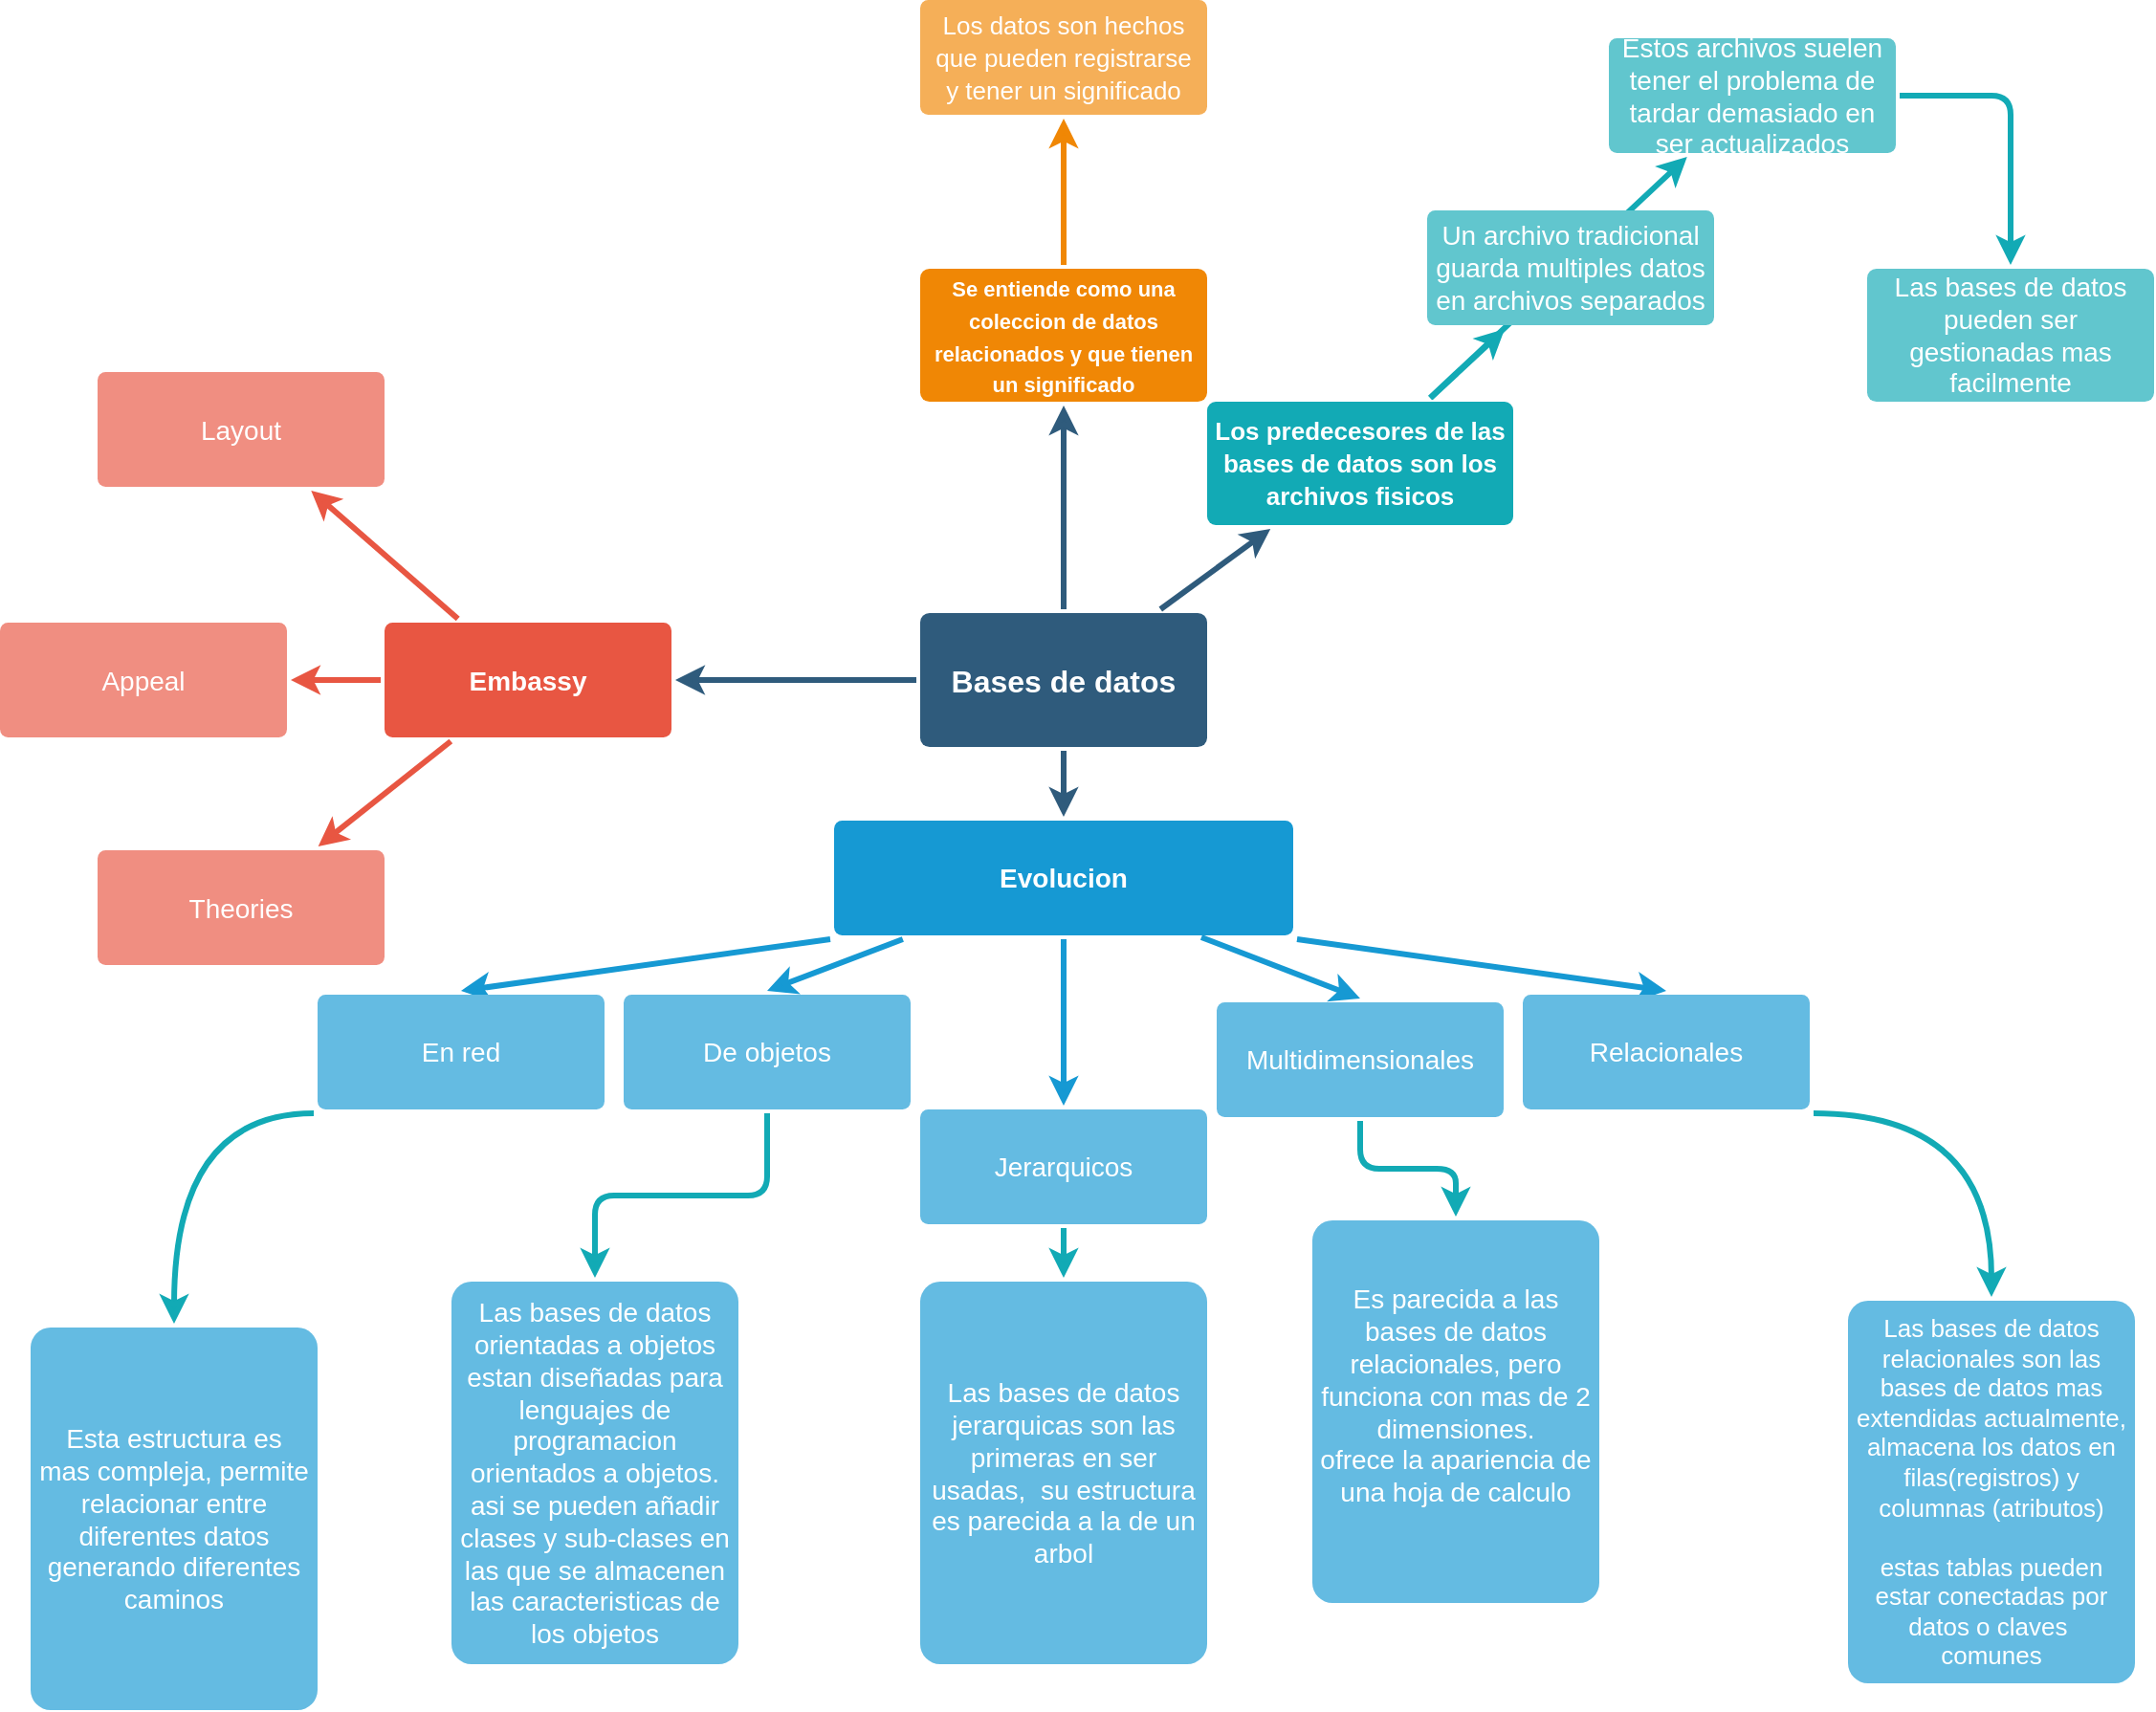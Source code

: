 <mxfile version="15.5.8" type="github">
  <diagram id="6a731a19-8d31-9384-78a2-239565b7b9f0" name="Page-1">
    <mxGraphModel dx="548" dy="658" grid="1" gridSize="10" guides="1" tooltips="1" connect="1" arrows="1" fold="1" page="1" pageScale="1" pageWidth="1169" pageHeight="827" background="none" math="0" shadow="0">
      <root>
        <mxCell id="0" />
        <mxCell id="1" parent="0" />
        <mxCell id="1745" value="" style="edgeStyle=none;rounded=0;jumpStyle=none;html=1;shadow=0;labelBackgroundColor=none;startArrow=none;startFill=0;endArrow=classic;endFill=1;jettySize=auto;orthogonalLoop=1;strokeColor=#2F5B7C;strokeWidth=3;fontFamily=Helvetica;fontSize=16;fontColor=#23445D;spacing=5;" parent="1" source="1749" target="1764" edge="1">
          <mxGeometry relative="1" as="geometry" />
        </mxCell>
        <mxCell id="1746" value="" style="edgeStyle=none;rounded=0;jumpStyle=none;html=1;shadow=0;labelBackgroundColor=none;startArrow=none;startFill=0;endArrow=classic;endFill=1;jettySize=auto;orthogonalLoop=1;strokeColor=#2F5B7C;strokeWidth=3;fontFamily=Helvetica;fontSize=16;fontColor=#23445D;spacing=5;" parent="1" source="1749" target="1771" edge="1">
          <mxGeometry relative="1" as="geometry" />
        </mxCell>
        <mxCell id="1747" value="" style="edgeStyle=none;rounded=0;jumpStyle=none;html=1;shadow=0;labelBackgroundColor=none;startArrow=none;startFill=0;endArrow=classic;endFill=1;jettySize=auto;orthogonalLoop=1;strokeColor=#2F5B7C;strokeWidth=3;fontFamily=Helvetica;fontSize=16;fontColor=#23445D;spacing=5;" parent="1" source="1749" target="1760" edge="1">
          <mxGeometry relative="1" as="geometry" />
        </mxCell>
        <mxCell id="1748" value="" style="edgeStyle=none;rounded=0;jumpStyle=none;html=1;shadow=0;labelBackgroundColor=none;startArrow=none;startFill=0;endArrow=classic;endFill=1;jettySize=auto;orthogonalLoop=1;strokeColor=#2F5B7C;strokeWidth=3;fontFamily=Helvetica;fontSize=16;fontColor=#23445D;spacing=5;" parent="1" source="1749" target="1753" edge="1">
          <mxGeometry relative="1" as="geometry" />
        </mxCell>
        <mxCell id="1749" value="Bases de datos" style="rounded=1;whiteSpace=wrap;html=1;shadow=0;labelBackgroundColor=none;strokeColor=none;strokeWidth=3;fillColor=#2F5B7C;fontFamily=Helvetica;fontSize=16;fontColor=#FFFFFF;align=center;fontStyle=1;spacing=5;arcSize=7;perimeterSpacing=2;" parent="1" vertex="1">
          <mxGeometry x="495" y="380.5" width="150" height="70" as="geometry" />
        </mxCell>
        <mxCell id="1750" value="" style="edgeStyle=none;rounded=1;jumpStyle=none;html=1;shadow=0;labelBackgroundColor=none;startArrow=none;startFill=0;jettySize=auto;orthogonalLoop=1;strokeColor=#E85642;strokeWidth=3;fontFamily=Helvetica;fontSize=14;fontColor=#FFFFFF;spacing=5;fontStyle=1;fillColor=#b0e3e6;" parent="1" source="1753" target="1756" edge="1">
          <mxGeometry relative="1" as="geometry" />
        </mxCell>
        <mxCell id="1751" value="" style="edgeStyle=none;rounded=1;jumpStyle=none;html=1;shadow=0;labelBackgroundColor=none;startArrow=none;startFill=0;jettySize=auto;orthogonalLoop=1;strokeColor=#E85642;strokeWidth=3;fontFamily=Helvetica;fontSize=14;fontColor=#FFFFFF;spacing=5;fontStyle=1;fillColor=#b0e3e6;" parent="1" source="1753" target="1755" edge="1">
          <mxGeometry relative="1" as="geometry" />
        </mxCell>
        <mxCell id="1752" value="" style="edgeStyle=none;rounded=1;jumpStyle=none;html=1;shadow=0;labelBackgroundColor=none;startArrow=none;startFill=0;jettySize=auto;orthogonalLoop=1;strokeColor=#E85642;strokeWidth=3;fontFamily=Helvetica;fontSize=14;fontColor=#FFFFFF;spacing=5;fontStyle=1;fillColor=#b0e3e6;" parent="1" source="1753" target="1754" edge="1">
          <mxGeometry relative="1" as="geometry" />
        </mxCell>
        <mxCell id="1753" value="Embassy" style="rounded=1;whiteSpace=wrap;html=1;shadow=0;labelBackgroundColor=none;strokeColor=none;strokeWidth=3;fillColor=#e85642;fontFamily=Helvetica;fontSize=14;fontColor=#FFFFFF;align=center;spacing=5;fontStyle=1;arcSize=7;perimeterSpacing=2;" parent="1" vertex="1">
          <mxGeometry x="215" y="385.5" width="150" height="60" as="geometry" />
        </mxCell>
        <mxCell id="1754" value="Theories" style="rounded=1;whiteSpace=wrap;html=1;shadow=0;labelBackgroundColor=none;strokeColor=none;strokeWidth=3;fillColor=#f08e81;fontFamily=Helvetica;fontSize=14;fontColor=#FFFFFF;align=center;spacing=5;fontStyle=0;arcSize=7;perimeterSpacing=2;" parent="1" vertex="1">
          <mxGeometry x="65" y="504.5" width="150" height="60" as="geometry" />
        </mxCell>
        <mxCell id="1755" value="Appeal" style="rounded=1;whiteSpace=wrap;html=1;shadow=0;labelBackgroundColor=none;strokeColor=none;strokeWidth=3;fillColor=#f08e81;fontFamily=Helvetica;fontSize=14;fontColor=#FFFFFF;align=center;spacing=5;fontStyle=0;arcSize=7;perimeterSpacing=2;" parent="1" vertex="1">
          <mxGeometry x="14" y="385.5" width="150" height="60" as="geometry" />
        </mxCell>
        <mxCell id="1756" value="Layout" style="rounded=1;whiteSpace=wrap;html=1;shadow=0;labelBackgroundColor=none;strokeColor=none;strokeWidth=3;fillColor=#f08e81;fontFamily=Helvetica;fontSize=14;fontColor=#FFFFFF;align=center;spacing=5;fontStyle=0;arcSize=7;perimeterSpacing=2;" parent="1" vertex="1">
          <mxGeometry x="65" y="254.5" width="150" height="60" as="geometry" />
        </mxCell>
        <mxCell id="1757" value="" style="edgeStyle=none;rounded=0;jumpStyle=none;html=1;shadow=0;labelBackgroundColor=none;startArrow=none;startFill=0;endArrow=classic;endFill=1;jettySize=auto;orthogonalLoop=1;strokeColor=#1699D3;strokeWidth=3;fontFamily=Helvetica;fontSize=14;fontColor=#FFFFFF;spacing=5;exitX=0;exitY=1;exitDx=0;exitDy=0;entryX=0.5;entryY=0;entryDx=0;entryDy=0;" parent="1" source="1760" target="1763" edge="1">
          <mxGeometry relative="1" as="geometry" />
        </mxCell>
        <mxCell id="1758" value="" style="edgeStyle=none;rounded=0;jumpStyle=none;html=1;shadow=0;labelBackgroundColor=none;startArrow=none;startFill=0;endArrow=classic;endFill=1;jettySize=auto;orthogonalLoop=1;strokeColor=#1699D3;strokeWidth=3;fontFamily=Helvetica;fontSize=14;fontColor=#FFFFFF;spacing=5;entryX=0.5;entryY=0;entryDx=0;entryDy=0;" parent="1" source="1760" target="1762" edge="1">
          <mxGeometry relative="1" as="geometry" />
        </mxCell>
        <mxCell id="1759" value="" style="edgeStyle=none;rounded=0;jumpStyle=none;html=1;shadow=0;labelBackgroundColor=none;startArrow=none;startFill=0;endArrow=classic;endFill=1;jettySize=auto;orthogonalLoop=1;strokeColor=#1699D3;strokeWidth=3;fontFamily=Helvetica;fontSize=14;fontColor=#FFFFFF;spacing=5;exitX=1;exitY=1;exitDx=0;exitDy=0;entryX=0.5;entryY=0;entryDx=0;entryDy=0;" parent="1" source="1760" target="1761" edge="1">
          <mxGeometry relative="1" as="geometry" />
        </mxCell>
        <mxCell id="1760" value="Evolucion" style="rounded=1;whiteSpace=wrap;html=1;shadow=0;labelBackgroundColor=none;strokeColor=none;strokeWidth=3;fillColor=#1699d3;fontFamily=Helvetica;fontSize=14;fontColor=#FFFFFF;align=center;spacing=5;fontStyle=1;arcSize=7;perimeterSpacing=2;" parent="1" vertex="1">
          <mxGeometry x="450" y="489" width="240" height="60" as="geometry" />
        </mxCell>
        <mxCell id="1761" value="Relacionales" style="rounded=1;whiteSpace=wrap;html=1;shadow=0;labelBackgroundColor=none;strokeColor=none;strokeWidth=3;fillColor=#64bbe2;fontFamily=Helvetica;fontSize=14;fontColor=#FFFFFF;align=center;spacing=5;arcSize=7;perimeterSpacing=2;" parent="1" vertex="1">
          <mxGeometry x="810" y="580" width="150" height="60" as="geometry" />
        </mxCell>
        <mxCell id="1762" value="De objetos" style="rounded=1;whiteSpace=wrap;html=1;shadow=0;labelBackgroundColor=none;strokeColor=none;strokeWidth=3;fillColor=#64bbe2;fontFamily=Helvetica;fontSize=14;fontColor=#FFFFFF;align=center;spacing=5;arcSize=7;perimeterSpacing=2;" parent="1" vertex="1">
          <mxGeometry x="340" y="580" width="150" height="60" as="geometry" />
        </mxCell>
        <mxCell id="1763" value="En red" style="rounded=1;whiteSpace=wrap;html=1;shadow=0;labelBackgroundColor=none;strokeColor=none;strokeWidth=3;fillColor=#64bbe2;fontFamily=Helvetica;fontSize=14;fontColor=#FFFFFF;align=center;spacing=5;arcSize=7;perimeterSpacing=2;" parent="1" vertex="1">
          <mxGeometry x="180" y="580" width="150" height="60" as="geometry" />
        </mxCell>
        <mxCell id="1764" value="&lt;font style=&quot;font-size: 11px&quot;&gt;Se entiende como una coleccion de datos relacionados y que tienen un significado&lt;/font&gt;" style="rounded=1;whiteSpace=wrap;html=1;shadow=0;labelBackgroundColor=none;strokeColor=none;strokeWidth=3;fillColor=#F08705;fontFamily=Helvetica;fontSize=14;fontColor=#FFFFFF;align=center;spacing=5;fontStyle=1;arcSize=7;perimeterSpacing=2;" parent="1" vertex="1">
          <mxGeometry x="495" y="200.5" width="150" height="69.5" as="geometry" />
        </mxCell>
        <mxCell id="1765" value="&lt;font style=&quot;font-size: 13px&quot;&gt;Los datos son hechos que pueden registrarse y tener un significado&lt;/font&gt;" style="rounded=1;whiteSpace=wrap;html=1;shadow=0;labelBackgroundColor=none;strokeColor=none;strokeWidth=3;fillColor=#f5af58;fontFamily=Helvetica;fontSize=14;fontColor=#FFFFFF;align=center;spacing=5;arcSize=7;perimeterSpacing=2;" parent="1" vertex="1">
          <mxGeometry x="495" y="60" width="150" height="60" as="geometry" />
        </mxCell>
        <mxCell id="1766" value="" style="edgeStyle=none;rounded=0;jumpStyle=none;html=1;shadow=0;labelBackgroundColor=none;startArrow=none;startFill=0;endArrow=classic;endFill=1;jettySize=auto;orthogonalLoop=1;strokeColor=#F08705;strokeWidth=3;fontFamily=Helvetica;fontSize=14;fontColor=#FFFFFF;spacing=5;" parent="1" source="1764" target="1765" edge="1">
          <mxGeometry relative="1" as="geometry" />
        </mxCell>
        <mxCell id="1771" value="&lt;font style=&quot;font-size: 13px&quot;&gt;Los predecesores de las bases de datos son los archivos fisicos&lt;/font&gt;" style="rounded=1;whiteSpace=wrap;html=1;shadow=0;labelBackgroundColor=none;strokeColor=none;strokeWidth=3;fillColor=#12aab5;fontFamily=Helvetica;fontSize=14;fontColor=#FFFFFF;align=center;spacing=5;fontStyle=1;arcSize=7;perimeterSpacing=2;" parent="1" vertex="1">
          <mxGeometry x="645" y="270" width="160" height="64.5" as="geometry" />
        </mxCell>
        <mxCell id="1774" value="Las bases de datos pueden ser gestionadas mas facilmente" style="rounded=1;whiteSpace=wrap;html=1;shadow=0;labelBackgroundColor=none;strokeColor=none;strokeWidth=3;fillColor=#61c6ce;fontFamily=Helvetica;fontSize=14;fontColor=#FFFFFF;align=center;spacing=5;fontStyle=0;arcSize=7;perimeterSpacing=2;" parent="1" vertex="1">
          <mxGeometry x="990" y="200.5" width="150" height="69.5" as="geometry" />
        </mxCell>
        <mxCell id="L6jp1gwN16-Y71cTtxb2-1781" style="edgeStyle=orthogonalEdgeStyle;rounded=1;orthogonalLoop=1;jettySize=auto;html=1;exitX=1;exitY=0.5;exitDx=0;exitDy=0;entryX=0.5;entryY=0;entryDx=0;entryDy=0;fontSize=13;strokeColor=#12AAB5;strokeWidth=3;" edge="1" parent="1" source="1776" target="1774">
          <mxGeometry relative="1" as="geometry">
            <Array as="points">
              <mxPoint x="1065" y="110" />
            </Array>
          </mxGeometry>
        </mxCell>
        <mxCell id="1776" value="Estos archivos suelen tener el problema de tardar demasiado en ser actualizados" style="rounded=1;whiteSpace=wrap;html=1;shadow=0;labelBackgroundColor=none;strokeColor=none;strokeWidth=3;fillColor=#61c6ce;fontFamily=Helvetica;fontSize=14;fontColor=#FFFFFF;align=center;spacing=5;fontStyle=0;arcSize=7;perimeterSpacing=2;" parent="1" vertex="1">
          <mxGeometry x="855" y="80" width="150" height="60" as="geometry" />
        </mxCell>
        <mxCell id="1777" value="" style="edgeStyle=none;rounded=1;jumpStyle=none;html=1;shadow=0;labelBackgroundColor=none;startArrow=none;startFill=0;jettySize=auto;orthogonalLoop=1;strokeColor=#12AAB5;strokeWidth=3;fontFamily=Helvetica;fontSize=14;fontColor=#FFFFFF;spacing=5;fontStyle=1;fillColor=#b0e3e6;" parent="1" source="1771" target="1776" edge="1">
          <mxGeometry relative="1" as="geometry" />
        </mxCell>
        <mxCell id="1778" value="Un archivo tradicional guarda multiples datos en archivos separados" style="rounded=1;whiteSpace=wrap;html=1;shadow=0;labelBackgroundColor=none;strokeColor=none;strokeWidth=3;fillColor=#61c6ce;fontFamily=Helvetica;fontSize=14;fontColor=#FFFFFF;align=center;spacing=5;fontStyle=0;arcSize=7;perimeterSpacing=2;" parent="1" vertex="1">
          <mxGeometry x="760" y="170" width="150" height="60" as="geometry" />
        </mxCell>
        <mxCell id="1779" value="" style="edgeStyle=none;rounded=1;jumpStyle=none;html=1;shadow=0;labelBackgroundColor=none;startArrow=none;startFill=0;jettySize=auto;orthogonalLoop=1;strokeColor=#12AAB5;strokeWidth=3;fontFamily=Helvetica;fontSize=14;fontColor=#FFFFFF;spacing=5;fontStyle=1;fillColor=#b0e3e6;" parent="1" source="1771" target="1778" edge="1">
          <mxGeometry relative="1" as="geometry" />
        </mxCell>
        <mxCell id="L6jp1gwN16-Y71cTtxb2-1782" value="" style="edgeStyle=none;rounded=0;jumpStyle=none;html=1;shadow=0;labelBackgroundColor=none;startArrow=none;startFill=0;endArrow=classic;endFill=1;jettySize=auto;orthogonalLoop=1;strokeColor=#1699D3;strokeWidth=3;fontFamily=Helvetica;fontSize=14;fontColor=#FFFFFF;spacing=5;exitX=0.795;exitY=0.984;exitDx=0;exitDy=0;exitPerimeter=0;entryX=0.5;entryY=0;entryDx=0;entryDy=0;" edge="1" parent="1" target="L6jp1gwN16-Y71cTtxb2-1783" source="1760">
          <mxGeometry relative="1" as="geometry">
            <mxPoint x="631" y="513" as="sourcePoint" />
          </mxGeometry>
        </mxCell>
        <mxCell id="L6jp1gwN16-Y71cTtxb2-1783" value="Multidimensionales" style="rounded=1;whiteSpace=wrap;html=1;shadow=0;labelBackgroundColor=none;strokeColor=none;strokeWidth=3;fillColor=#64bbe2;fontFamily=Helvetica;fontSize=14;fontColor=#FFFFFF;align=center;spacing=5;arcSize=7;perimeterSpacing=2;" vertex="1" parent="1">
          <mxGeometry x="650" y="584" width="150" height="60" as="geometry" />
        </mxCell>
        <mxCell id="L6jp1gwN16-Y71cTtxb2-1784" value="" style="edgeStyle=none;rounded=0;jumpStyle=none;html=1;shadow=0;labelBackgroundColor=none;startArrow=none;startFill=0;endArrow=classic;endFill=1;jettySize=auto;orthogonalLoop=1;strokeColor=#1699D3;strokeWidth=3;fontFamily=Helvetica;fontSize=14;fontColor=#FFFFFF;spacing=5;" edge="1" parent="1" target="L6jp1gwN16-Y71cTtxb2-1785" source="1760">
          <mxGeometry relative="1" as="geometry">
            <mxPoint x="590" y="562" as="sourcePoint" />
          </mxGeometry>
        </mxCell>
        <mxCell id="L6jp1gwN16-Y71cTtxb2-1788" value="" style="edgeStyle=orthogonalEdgeStyle;rounded=1;orthogonalLoop=1;jettySize=auto;html=1;fontSize=13;strokeColor=#12AAB5;strokeWidth=3;" edge="1" parent="1" source="L6jp1gwN16-Y71cTtxb2-1785" target="L6jp1gwN16-Y71cTtxb2-1786">
          <mxGeometry relative="1" as="geometry" />
        </mxCell>
        <mxCell id="L6jp1gwN16-Y71cTtxb2-1785" value="Jerarquicos" style="rounded=1;whiteSpace=wrap;html=1;shadow=0;labelBackgroundColor=none;strokeColor=none;strokeWidth=3;fillColor=#64bbe2;fontFamily=Helvetica;fontSize=14;fontColor=#FFFFFF;align=center;spacing=5;arcSize=7;perimeterSpacing=2;" vertex="1" parent="1">
          <mxGeometry x="495" y="640" width="150" height="60" as="geometry" />
        </mxCell>
        <mxCell id="L6jp1gwN16-Y71cTtxb2-1786" value="Las bases de datos jerarquicas son las primeras en ser usadas,&amp;nbsp; su estructura es parecida a la de un arbol" style="rounded=1;whiteSpace=wrap;html=1;shadow=0;labelBackgroundColor=none;strokeColor=none;strokeWidth=3;fillColor=#64bbe2;fontFamily=Helvetica;fontSize=14;fontColor=#FFFFFF;align=center;spacing=5;arcSize=7;perimeterSpacing=2;" vertex="1" parent="1">
          <mxGeometry x="495" y="730" width="150" height="200" as="geometry" />
        </mxCell>
        <mxCell id="L6jp1gwN16-Y71cTtxb2-1789" value="" style="edgeStyle=orthogonalEdgeStyle;orthogonalLoop=1;jettySize=auto;html=1;fontSize=13;strokeColor=#12AAB5;strokeWidth=3;exitX=0;exitY=1;exitDx=0;exitDy=0;curved=1;" edge="1" parent="1" target="L6jp1gwN16-Y71cTtxb2-1790" source="1763">
          <mxGeometry relative="1" as="geometry">
            <mxPoint x="105" y="706" as="sourcePoint" />
            <Array as="points">
              <mxPoint x="105" y="642" />
            </Array>
          </mxGeometry>
        </mxCell>
        <mxCell id="L6jp1gwN16-Y71cTtxb2-1790" value="Esta estructura es mas compleja, permite relacionar entre diferentes datos generando diferentes caminos" style="rounded=1;whiteSpace=wrap;html=1;shadow=0;labelBackgroundColor=none;strokeColor=none;strokeWidth=3;fillColor=#64bbe2;fontFamily=Helvetica;fontSize=14;fontColor=#FFFFFF;align=center;spacing=5;arcSize=7;perimeterSpacing=2;" vertex="1" parent="1">
          <mxGeometry x="30" y="754" width="150" height="200" as="geometry" />
        </mxCell>
        <mxCell id="L6jp1gwN16-Y71cTtxb2-1791" value="" style="edgeStyle=orthogonalEdgeStyle;orthogonalLoop=1;jettySize=auto;html=1;fontSize=13;strokeColor=#12AAB5;strokeWidth=3;exitX=1;exitY=1;exitDx=0;exitDy=0;curved=1;" edge="1" parent="1" target="L6jp1gwN16-Y71cTtxb2-1792" source="1761">
          <mxGeometry relative="1" as="geometry">
            <mxPoint x="815" y="690" as="sourcePoint" />
          </mxGeometry>
        </mxCell>
        <mxCell id="L6jp1gwN16-Y71cTtxb2-1792" value="&lt;div style=&quot;font-size: 13px&quot;&gt;&lt;font style=&quot;font-size: 13px&quot;&gt;Las bases de datos relacionales son las bases de datos mas extendidas actualmente, almacena los datos en filas(registros) y columnas (atributos)&lt;/font&gt;&lt;/div&gt;&lt;div style=&quot;font-size: 13px&quot;&gt;&lt;font style=&quot;font-size: 13px&quot;&gt;&lt;br&gt;&lt;/font&gt;&lt;/div&gt;&lt;div style=&quot;font-size: 13px&quot;&gt;&lt;font style=&quot;font-size: 13px&quot;&gt;estas tablas pueden estar conectadas por datos o claves&amp;nbsp; comunes&lt;/font&gt;&lt;br&gt;&lt;/div&gt;" style="rounded=1;whiteSpace=wrap;html=1;shadow=0;labelBackgroundColor=none;strokeColor=none;strokeWidth=3;fillColor=#64bbe2;fontFamily=Helvetica;fontSize=14;fontColor=#FFFFFF;align=center;spacing=5;arcSize=7;perimeterSpacing=2;" vertex="1" parent="1">
          <mxGeometry x="980" y="740" width="150" height="200" as="geometry" />
        </mxCell>
        <mxCell id="L6jp1gwN16-Y71cTtxb2-1793" style="edgeStyle=orthogonalEdgeStyle;curved=1;orthogonalLoop=1;jettySize=auto;html=1;entryX=1;entryY=1;entryDx=0;entryDy=0;fontSize=13;strokeColor=#12AAB5;strokeWidth=3;" edge="1" parent="1" target="1761">
          <mxGeometry relative="1" as="geometry">
            <mxPoint x="962" y="642" as="sourcePoint" />
          </mxGeometry>
        </mxCell>
        <mxCell id="L6jp1gwN16-Y71cTtxb2-1794" value="" style="edgeStyle=orthogonalEdgeStyle;rounded=1;orthogonalLoop=1;jettySize=auto;html=1;fontSize=13;strokeColor=#12AAB5;strokeWidth=3;exitX=0.5;exitY=1;exitDx=0;exitDy=0;" edge="1" parent="1" target="L6jp1gwN16-Y71cTtxb2-1795" source="L6jp1gwN16-Y71cTtxb2-1783">
          <mxGeometry relative="1" as="geometry">
            <mxPoint x="750" y="650" as="sourcePoint" />
          </mxGeometry>
        </mxCell>
        <mxCell id="L6jp1gwN16-Y71cTtxb2-1795" value="&lt;div&gt;Es parecida a las bases de datos relacionales, pero funciona con mas de 2 dimensiones. &lt;br&gt;&lt;/div&gt;&lt;div&gt;ofrece la apariencia de una hoja de calculo&lt;/div&gt;&lt;div&gt;&lt;br&gt;&lt;/div&gt;" style="rounded=1;whiteSpace=wrap;html=1;shadow=0;labelBackgroundColor=none;strokeColor=none;strokeWidth=3;fillColor=#64bbe2;fontFamily=Helvetica;fontSize=14;fontColor=#FFFFFF;align=center;spacing=5;arcSize=7;perimeterSpacing=2;" vertex="1" parent="1">
          <mxGeometry x="700" y="698" width="150" height="200" as="geometry" />
        </mxCell>
        <mxCell id="L6jp1gwN16-Y71cTtxb2-1796" value="" style="edgeStyle=orthogonalEdgeStyle;rounded=1;orthogonalLoop=1;jettySize=auto;html=1;fontSize=13;strokeColor=#12AAB5;strokeWidth=3;exitX=0.5;exitY=1;exitDx=0;exitDy=0;" edge="1" parent="1" target="L6jp1gwN16-Y71cTtxb2-1797" source="1762">
          <mxGeometry relative="1" as="geometry">
            <mxPoint x="390" y="660" as="sourcePoint" />
          </mxGeometry>
        </mxCell>
        <mxCell id="L6jp1gwN16-Y71cTtxb2-1797" value="Las bases de datos orientadas a objetos estan diseñadas para lenguajes de programacion orientados a objetos. asi se pueden añadir clases y sub-clases en las que se almacenen las caracteristicas de los objetos" style="rounded=1;whiteSpace=wrap;html=1;shadow=0;labelBackgroundColor=none;strokeColor=none;strokeWidth=3;fillColor=#64bbe2;fontFamily=Helvetica;fontSize=14;fontColor=#FFFFFF;align=center;spacing=5;arcSize=7;perimeterSpacing=2;" vertex="1" parent="1">
          <mxGeometry x="250" y="730" width="150" height="200" as="geometry" />
        </mxCell>
      </root>
    </mxGraphModel>
  </diagram>
</mxfile>
